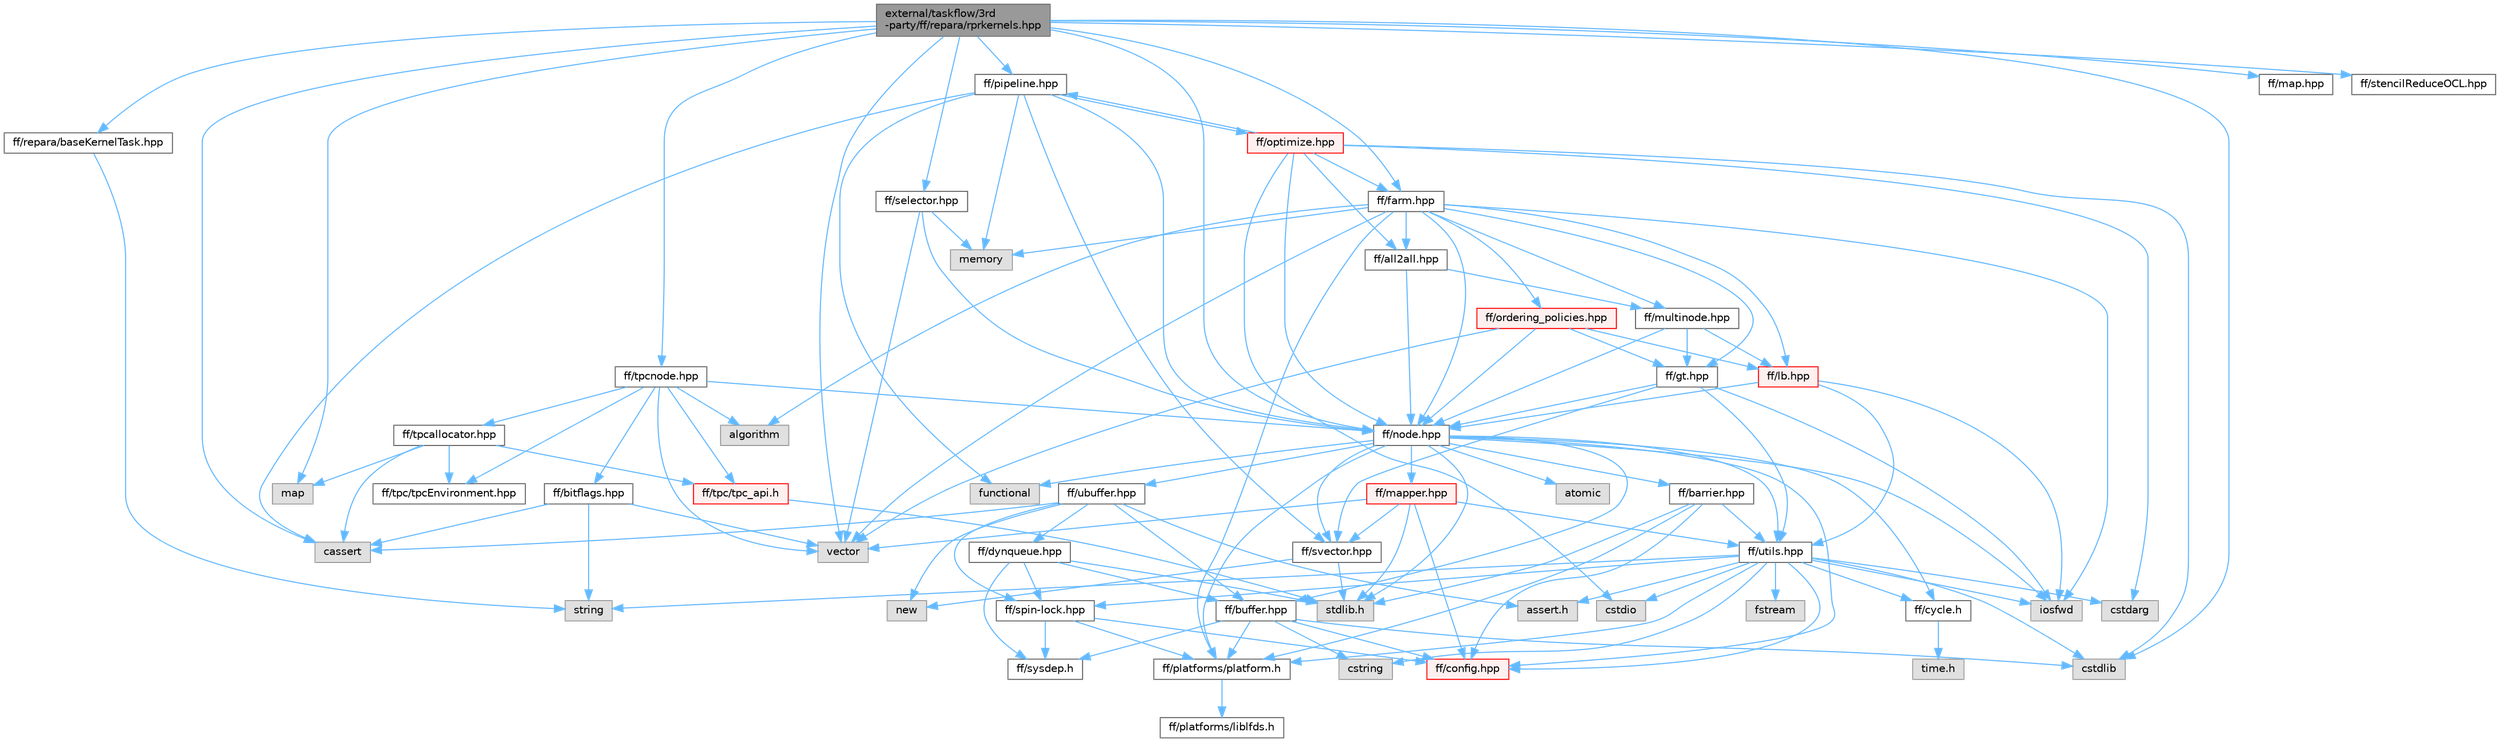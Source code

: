 digraph "external/taskflow/3rd-party/ff/repara/rprkernels.hpp"
{
 // LATEX_PDF_SIZE
  bgcolor="transparent";
  edge [fontname=Helvetica,fontsize=10,labelfontname=Helvetica,labelfontsize=10];
  node [fontname=Helvetica,fontsize=10,shape=box,height=0.2,width=0.4];
  Node1 [id="Node000001",label="external/taskflow/3rd\l-party/ff/repara/rprkernels.hpp",height=0.2,width=0.4,color="gray40", fillcolor="grey60", style="filled", fontcolor="black",tooltip=" "];
  Node1 -> Node2 [id="edge1_Node000001_Node000002",color="steelblue1",style="solid",tooltip=" "];
  Node2 [id="Node000002",label="vector",height=0.2,width=0.4,color="grey60", fillcolor="#E0E0E0", style="filled",tooltip=" "];
  Node1 -> Node3 [id="edge2_Node000001_Node000003",color="steelblue1",style="solid",tooltip=" "];
  Node3 [id="Node000003",label="map",height=0.2,width=0.4,color="grey60", fillcolor="#E0E0E0", style="filled",tooltip=" "];
  Node1 -> Node4 [id="edge3_Node000001_Node000004",color="steelblue1",style="solid",tooltip=" "];
  Node4 [id="Node000004",label="cassert",height=0.2,width=0.4,color="grey60", fillcolor="#E0E0E0", style="filled",tooltip=" "];
  Node1 -> Node5 [id="edge4_Node000001_Node000005",color="steelblue1",style="solid",tooltip=" "];
  Node5 [id="Node000005",label="cstdlib",height=0.2,width=0.4,color="grey60", fillcolor="#E0E0E0", style="filled",tooltip=" "];
  Node1 -> Node6 [id="edge5_Node000001_Node000006",color="steelblue1",style="solid",tooltip=" "];
  Node6 [id="Node000006",label="ff/node.hpp",height=0.2,width=0.4,color="grey40", fillcolor="white", style="filled",URL="$node_8hpp.html",tooltip="FastFlow ff_node"];
  Node6 -> Node7 [id="edge6_Node000006_Node000007",color="steelblue1",style="solid",tooltip=" "];
  Node7 [id="Node000007",label="stdlib.h",height=0.2,width=0.4,color="grey60", fillcolor="#E0E0E0", style="filled",tooltip=" "];
  Node6 -> Node8 [id="edge7_Node000006_Node000008",color="steelblue1",style="solid",tooltip=" "];
  Node8 [id="Node000008",label="iosfwd",height=0.2,width=0.4,color="grey60", fillcolor="#E0E0E0", style="filled",tooltip=" "];
  Node6 -> Node9 [id="edge8_Node000006_Node000009",color="steelblue1",style="solid",tooltip=" "];
  Node9 [id="Node000009",label="functional",height=0.2,width=0.4,color="grey60", fillcolor="#E0E0E0", style="filled",tooltip=" "];
  Node6 -> Node10 [id="edge9_Node000006_Node000010",color="steelblue1",style="solid",tooltip=" "];
  Node10 [id="Node000010",label="ff/platforms/platform.h",height=0.2,width=0.4,color="grey40", fillcolor="white", style="filled",URL="$external_2taskflow_23rd-party_2ff_2platforms_2_platform_8h.html",tooltip=" "];
  Node10 -> Node11 [id="edge10_Node000010_Node000011",color="steelblue1",style="solid",tooltip=" "];
  Node11 [id="Node000011",label="ff/platforms/liblfds.h",height=0.2,width=0.4,color="grey40", fillcolor="white", style="filled",URL="$liblfds_8h.html",tooltip=" "];
  Node6 -> Node12 [id="edge11_Node000006_Node000012",color="steelblue1",style="solid",tooltip=" "];
  Node12 [id="Node000012",label="ff/cycle.h",height=0.2,width=0.4,color="grey40", fillcolor="white", style="filled",URL="$cycle_8h.html",tooltip=" "];
  Node12 -> Node13 [id="edge12_Node000012_Node000013",color="steelblue1",style="solid",tooltip=" "];
  Node13 [id="Node000013",label="time.h",height=0.2,width=0.4,color="grey60", fillcolor="#E0E0E0", style="filled",tooltip=" "];
  Node6 -> Node14 [id="edge13_Node000006_Node000014",color="steelblue1",style="solid",tooltip=" "];
  Node14 [id="Node000014",label="ff/utils.hpp",height=0.2,width=0.4,color="grey40", fillcolor="white", style="filled",URL="$utils_8hpp.html",tooltip="Utility functions"];
  Node14 -> Node15 [id="edge14_Node000014_Node000015",color="steelblue1",style="solid",tooltip=" "];
  Node15 [id="Node000015",label="assert.h",height=0.2,width=0.4,color="grey60", fillcolor="#E0E0E0", style="filled",tooltip=" "];
  Node14 -> Node16 [id="edge15_Node000014_Node000016",color="steelblue1",style="solid",tooltip=" "];
  Node16 [id="Node000016",label="cstdio",height=0.2,width=0.4,color="grey60", fillcolor="#E0E0E0", style="filled",tooltip=" "];
  Node14 -> Node5 [id="edge16_Node000014_Node000005",color="steelblue1",style="solid",tooltip=" "];
  Node14 -> Node17 [id="edge17_Node000014_Node000017",color="steelblue1",style="solid",tooltip=" "];
  Node17 [id="Node000017",label="cstdarg",height=0.2,width=0.4,color="grey60", fillcolor="#E0E0E0", style="filled",tooltip=" "];
  Node14 -> Node8 [id="edge18_Node000014_Node000008",color="steelblue1",style="solid",tooltip=" "];
  Node14 -> Node18 [id="edge19_Node000014_Node000018",color="steelblue1",style="solid",tooltip=" "];
  Node18 [id="Node000018",label="ff/config.hpp",height=0.2,width=0.4,color="red", fillcolor="#FFF0F0", style="filled",URL="$config_8hpp.html",tooltip=" "];
  Node14 -> Node10 [id="edge20_Node000014_Node000010",color="steelblue1",style="solid",tooltip=" "];
  Node14 -> Node21 [id="edge21_Node000014_Node000021",color="steelblue1",style="solid",tooltip=" "];
  Node21 [id="Node000021",label="cstring",height=0.2,width=0.4,color="grey60", fillcolor="#E0E0E0", style="filled",tooltip=" "];
  Node14 -> Node22 [id="edge22_Node000014_Node000022",color="steelblue1",style="solid",tooltip=" "];
  Node22 [id="Node000022",label="string",height=0.2,width=0.4,color="grey60", fillcolor="#E0E0E0", style="filled",tooltip=" "];
  Node14 -> Node23 [id="edge23_Node000014_Node000023",color="steelblue1",style="solid",tooltip=" "];
  Node23 [id="Node000023",label="fstream",height=0.2,width=0.4,color="grey60", fillcolor="#E0E0E0", style="filled",tooltip=" "];
  Node14 -> Node12 [id="edge24_Node000014_Node000012",color="steelblue1",style="solid",tooltip=" "];
  Node14 -> Node24 [id="edge25_Node000014_Node000024",color="steelblue1",style="solid",tooltip=" "];
  Node24 [id="Node000024",label="ff/spin-lock.hpp",height=0.2,width=0.4,color="grey40", fillcolor="white", style="filled",URL="$spin-lock_8hpp.html",tooltip="This file contains several alternative spin lock(s) implementations that can be used as FastFlow spin..."];
  Node24 -> Node25 [id="edge26_Node000024_Node000025",color="steelblue1",style="solid",tooltip=" "];
  Node25 [id="Node000025",label="ff/sysdep.h",height=0.2,width=0.4,color="grey40", fillcolor="white", style="filled",URL="$sysdep_8h.html",tooltip=" "];
  Node24 -> Node10 [id="edge27_Node000024_Node000010",color="steelblue1",style="solid",tooltip=" "];
  Node24 -> Node18 [id="edge28_Node000024_Node000018",color="steelblue1",style="solid",tooltip=" "];
  Node6 -> Node26 [id="edge29_Node000006_Node000026",color="steelblue1",style="solid",tooltip=" "];
  Node26 [id="Node000026",label="ff/buffer.hpp",height=0.2,width=0.4,color="grey40", fillcolor="white", style="filled",URL="$buffer_8hpp.html",tooltip="This file contains the definition of the bounded SPSC channel buffer used in FastFlow"];
  Node26 -> Node5 [id="edge30_Node000026_Node000005",color="steelblue1",style="solid",tooltip=" "];
  Node26 -> Node21 [id="edge31_Node000026_Node000021",color="steelblue1",style="solid",tooltip=" "];
  Node26 -> Node25 [id="edge32_Node000026_Node000025",color="steelblue1",style="solid",tooltip=" "];
  Node26 -> Node18 [id="edge33_Node000026_Node000018",color="steelblue1",style="solid",tooltip=" "];
  Node26 -> Node10 [id="edge34_Node000026_Node000010",color="steelblue1",style="solid",tooltip=" "];
  Node6 -> Node27 [id="edge35_Node000006_Node000027",color="steelblue1",style="solid",tooltip=" "];
  Node27 [id="Node000027",label="ff/ubuffer.hpp",height=0.2,width=0.4,color="grey40", fillcolor="white", style="filled",URL="$ubuffer_8hpp.html",tooltip="This file contains the definition of the unbounded SWSR circular buffer used in FastFlow"];
  Node27 -> Node15 [id="edge36_Node000027_Node000015",color="steelblue1",style="solid",tooltip=" "];
  Node27 -> Node4 [id="edge37_Node000027_Node000004",color="steelblue1",style="solid",tooltip=" "];
  Node27 -> Node28 [id="edge38_Node000027_Node000028",color="steelblue1",style="solid",tooltip=" "];
  Node28 [id="Node000028",label="new",height=0.2,width=0.4,color="grey60", fillcolor="#E0E0E0", style="filled",tooltip=" "];
  Node27 -> Node29 [id="edge39_Node000027_Node000029",color="steelblue1",style="solid",tooltip=" "];
  Node29 [id="Node000029",label="ff/dynqueue.hpp",height=0.2,width=0.4,color="grey40", fillcolor="white", style="filled",URL="$dynqueue_8hpp.html",tooltip="Implementation of a dynamic queue. Not currently used."];
  Node29 -> Node7 [id="edge40_Node000029_Node000007",color="steelblue1",style="solid",tooltip=" "];
  Node29 -> Node26 [id="edge41_Node000029_Node000026",color="steelblue1",style="solid",tooltip=" "];
  Node29 -> Node24 [id="edge42_Node000029_Node000024",color="steelblue1",style="solid",tooltip=" "];
  Node29 -> Node25 [id="edge43_Node000029_Node000025",color="steelblue1",style="solid",tooltip=" "];
  Node27 -> Node26 [id="edge44_Node000027_Node000026",color="steelblue1",style="solid",tooltip=" "];
  Node27 -> Node24 [id="edge45_Node000027_Node000024",color="steelblue1",style="solid",tooltip=" "];
  Node6 -> Node30 [id="edge46_Node000006_Node000030",color="steelblue1",style="solid",tooltip=" "];
  Node30 [id="Node000030",label="ff/mapper.hpp",height=0.2,width=0.4,color="red", fillcolor="#FFF0F0", style="filled",URL="$mapper_8hpp.html",tooltip="This file contains the thread mapper definition used in FastFlow"];
  Node30 -> Node7 [id="edge47_Node000030_Node000007",color="steelblue1",style="solid",tooltip=" "];
  Node30 -> Node18 [id="edge48_Node000030_Node000018",color="steelblue1",style="solid",tooltip=" "];
  Node30 -> Node31 [id="edge49_Node000030_Node000031",color="steelblue1",style="solid",tooltip=" "];
  Node31 [id="Node000031",label="ff/svector.hpp",height=0.2,width=0.4,color="grey40", fillcolor="white", style="filled",URL="$svector_8hpp.html",tooltip="Simple yet efficient dynamic vector"];
  Node31 -> Node7 [id="edge50_Node000031_Node000007",color="steelblue1",style="solid",tooltip=" "];
  Node31 -> Node28 [id="edge51_Node000031_Node000028",color="steelblue1",style="solid",tooltip=" "];
  Node30 -> Node14 [id="edge52_Node000030_Node000014",color="steelblue1",style="solid",tooltip=" "];
  Node30 -> Node2 [id="edge53_Node000030_Node000002",color="steelblue1",style="solid",tooltip=" "];
  Node6 -> Node18 [id="edge54_Node000006_Node000018",color="steelblue1",style="solid",tooltip=" "];
  Node6 -> Node31 [id="edge55_Node000006_Node000031",color="steelblue1",style="solid",tooltip=" "];
  Node6 -> Node37 [id="edge56_Node000006_Node000037",color="steelblue1",style="solid",tooltip=" "];
  Node37 [id="Node000037",label="ff/barrier.hpp",height=0.2,width=0.4,color="grey40", fillcolor="white", style="filled",URL="$barrier_8hpp.html",tooltip="FastFlow blocking and non-blocking barrier implementations"];
  Node37 -> Node7 [id="edge57_Node000037_Node000007",color="steelblue1",style="solid",tooltip=" "];
  Node37 -> Node10 [id="edge58_Node000037_Node000010",color="steelblue1",style="solid",tooltip=" "];
  Node37 -> Node14 [id="edge59_Node000037_Node000014",color="steelblue1",style="solid",tooltip=" "];
  Node37 -> Node18 [id="edge60_Node000037_Node000018",color="steelblue1",style="solid",tooltip=" "];
  Node6 -> Node38 [id="edge61_Node000006_Node000038",color="steelblue1",style="solid",tooltip=" "];
  Node38 [id="Node000038",label="atomic",height=0.2,width=0.4,color="grey60", fillcolor="#E0E0E0", style="filled",tooltip=" "];
  Node1 -> Node39 [id="edge62_Node000001_Node000039",color="steelblue1",style="solid",tooltip=" "];
  Node39 [id="Node000039",label="ff/selector.hpp",height=0.2,width=0.4,color="grey40", fillcolor="white", style="filled",URL="$selector_8hpp.html",tooltip=" "];
  Node39 -> Node40 [id="edge63_Node000039_Node000040",color="steelblue1",style="solid",tooltip=" "];
  Node40 [id="Node000040",label="memory",height=0.2,width=0.4,color="grey60", fillcolor="#E0E0E0", style="filled",tooltip=" "];
  Node39 -> Node2 [id="edge64_Node000039_Node000002",color="steelblue1",style="solid",tooltip=" "];
  Node39 -> Node6 [id="edge65_Node000039_Node000006",color="steelblue1",style="solid",tooltip=" "];
  Node1 -> Node41 [id="edge66_Node000001_Node000041",color="steelblue1",style="solid",tooltip=" "];
  Node41 [id="Node000041",label="ff/map.hpp",height=0.2,width=0.4,color="grey40", fillcolor="white", style="filled",URL="$map_8hpp.html",tooltip="map pattern"];
  Node1 -> Node42 [id="edge67_Node000001_Node000042",color="steelblue1",style="solid",tooltip=" "];
  Node42 [id="Node000042",label="ff/stencilReduceOCL.hpp",height=0.2,width=0.4,color="grey40", fillcolor="white", style="filled",URL="$stencil_reduce_o_c_l_8hpp.html",tooltip="StencilReduceLoop data-parallel pattern and derived data-parallel patterns"];
  Node1 -> Node43 [id="edge68_Node000001_Node000043",color="steelblue1",style="solid",tooltip=" "];
  Node43 [id="Node000043",label="ff/tpcnode.hpp",height=0.2,width=0.4,color="grey40", fillcolor="white", style="filled",URL="$tpcnode_8hpp.html",tooltip="FastFlow Thread Pool Composer (TPC) interface node"];
  Node43 -> Node2 [id="edge69_Node000043_Node000002",color="steelblue1",style="solid",tooltip=" "];
  Node43 -> Node34 [id="edge70_Node000043_Node000034",color="steelblue1",style="solid",tooltip=" "];
  Node34 [id="Node000034",label="algorithm",height=0.2,width=0.4,color="grey60", fillcolor="#E0E0E0", style="filled",tooltip=" "];
  Node43 -> Node6 [id="edge71_Node000043_Node000006",color="steelblue1",style="solid",tooltip=" "];
  Node43 -> Node44 [id="edge72_Node000043_Node000044",color="steelblue1",style="solid",tooltip=" "];
  Node44 [id="Node000044",label="ff/bitflags.hpp",height=0.2,width=0.4,color="grey40", fillcolor="white", style="filled",URL="$bitflags_8hpp.html",tooltip=" "];
  Node44 -> Node2 [id="edge73_Node000044_Node000002",color="steelblue1",style="solid",tooltip=" "];
  Node44 -> Node22 [id="edge74_Node000044_Node000022",color="steelblue1",style="solid",tooltip=" "];
  Node44 -> Node4 [id="edge75_Node000044_Node000004",color="steelblue1",style="solid",tooltip=" "];
  Node43 -> Node45 [id="edge76_Node000043_Node000045",color="steelblue1",style="solid",tooltip=" "];
  Node45 [id="Node000045",label="ff/tpc/tpcEnvironment.hpp",height=0.2,width=0.4,color="grey40", fillcolor="white", style="filled",URL="$tpc_environment_8hpp.html",tooltip="This file includes the basic support for TPC platforms"];
  Node43 -> Node46 [id="edge77_Node000043_Node000046",color="steelblue1",style="solid",tooltip=" "];
  Node46 [id="Node000046",label="ff/tpcallocator.hpp",height=0.2,width=0.4,color="grey40", fillcolor="white", style="filled",URL="$tpcallocator_8hpp.html",tooltip=" "];
  Node46 -> Node4 [id="edge78_Node000046_Node000004",color="steelblue1",style="solid",tooltip=" "];
  Node46 -> Node3 [id="edge79_Node000046_Node000003",color="steelblue1",style="solid",tooltip=" "];
  Node46 -> Node45 [id="edge80_Node000046_Node000045",color="steelblue1",style="solid",tooltip=" "];
  Node46 -> Node47 [id="edge81_Node000046_Node000047",color="steelblue1",style="solid",tooltip=" "];
  Node47 [id="Node000047",label="ff/tpc/tpc_api.h",height=0.2,width=0.4,color="red", fillcolor="#FFF0F0", style="filled",URL="$tpc__api_8h.html",tooltip="ThreadPoolComposer API for hardware threadpool integration. Low-level API to interface hardware accel..."];
  Node47 -> Node7 [id="edge82_Node000047_Node000007",color="steelblue1",style="solid",tooltip=" "];
  Node43 -> Node47 [id="edge83_Node000043_Node000047",color="steelblue1",style="solid",tooltip=" "];
  Node1 -> Node190 [id="edge84_Node000001_Node000190",color="steelblue1",style="solid",tooltip=" "];
  Node190 [id="Node000190",label="ff/pipeline.hpp",height=0.2,width=0.4,color="grey40", fillcolor="white", style="filled",URL="$3rd-party_2ff_2pipeline_8hpp.html",tooltip="This file implements the pipeline skeleton, both in the high-level pattern syntax (ff::ff_pipe) and l..."];
  Node190 -> Node4 [id="edge85_Node000190_Node000004",color="steelblue1",style="solid",tooltip=" "];
  Node190 -> Node40 [id="edge86_Node000190_Node000040",color="steelblue1",style="solid",tooltip=" "];
  Node190 -> Node9 [id="edge87_Node000190_Node000009",color="steelblue1",style="solid",tooltip=" "];
  Node190 -> Node31 [id="edge88_Node000190_Node000031",color="steelblue1",style="solid",tooltip=" "];
  Node190 -> Node6 [id="edge89_Node000190_Node000006",color="steelblue1",style="solid",tooltip=" "];
  Node190 -> Node191 [id="edge90_Node000190_Node000191",color="steelblue1",style="solid",tooltip=" "];
  Node191 [id="Node000191",label="ff/optimize.hpp",height=0.2,width=0.4,color="red", fillcolor="#FFF0F0", style="filled",URL="$optimize_8hpp.html",tooltip="FastFlow optimization heuristics"];
  Node191 -> Node16 [id="edge91_Node000191_Node000016",color="steelblue1",style="solid",tooltip=" "];
  Node191 -> Node5 [id="edge92_Node000191_Node000005",color="steelblue1",style="solid",tooltip=" "];
  Node191 -> Node17 [id="edge93_Node000191_Node000017",color="steelblue1",style="solid",tooltip=" "];
  Node191 -> Node6 [id="edge94_Node000191_Node000006",color="steelblue1",style="solid",tooltip=" "];
  Node191 -> Node190 [id="edge95_Node000191_Node000190",color="steelblue1",style="solid",tooltip=" "];
  Node191 -> Node192 [id="edge96_Node000191_Node000192",color="steelblue1",style="solid",tooltip=" "];
  Node192 [id="Node000192",label="ff/farm.hpp",height=0.2,width=0.4,color="grey40", fillcolor="white", style="filled",URL="$farm_8hpp.html",tooltip="Farm pattern"];
  Node192 -> Node8 [id="edge97_Node000192_Node000008",color="steelblue1",style="solid",tooltip=" "];
  Node192 -> Node2 [id="edge98_Node000192_Node000002",color="steelblue1",style="solid",tooltip=" "];
  Node192 -> Node34 [id="edge99_Node000192_Node000034",color="steelblue1",style="solid",tooltip=" "];
  Node192 -> Node40 [id="edge100_Node000192_Node000040",color="steelblue1",style="solid",tooltip=" "];
  Node192 -> Node10 [id="edge101_Node000192_Node000010",color="steelblue1",style="solid",tooltip=" "];
  Node192 -> Node193 [id="edge102_Node000192_Node000193",color="steelblue1",style="solid",tooltip=" "];
  Node193 [id="Node000193",label="ff/lb.hpp",height=0.2,width=0.4,color="red", fillcolor="#FFF0F0", style="filled",URL="$lb_8hpp.html",tooltip="Farm Emitter (not a ff_node)"];
  Node193 -> Node8 [id="edge103_Node000193_Node000008",color="steelblue1",style="solid",tooltip=" "];
  Node193 -> Node14 [id="edge104_Node000193_Node000014",color="steelblue1",style="solid",tooltip=" "];
  Node193 -> Node6 [id="edge105_Node000193_Node000006",color="steelblue1",style="solid",tooltip=" "];
  Node192 -> Node195 [id="edge106_Node000192_Node000195",color="steelblue1",style="solid",tooltip=" "];
  Node195 [id="Node000195",label="ff/gt.hpp",height=0.2,width=0.4,color="grey40", fillcolor="white", style="filled",URL="$gt_8hpp.html",tooltip="Farm Collector (it is not a ff_node)"];
  Node195 -> Node8 [id="edge107_Node000195_Node000008",color="steelblue1",style="solid",tooltip=" "];
  Node195 -> Node31 [id="edge108_Node000195_Node000031",color="steelblue1",style="solid",tooltip=" "];
  Node195 -> Node14 [id="edge109_Node000195_Node000014",color="steelblue1",style="solid",tooltip=" "];
  Node195 -> Node6 [id="edge110_Node000195_Node000006",color="steelblue1",style="solid",tooltip=" "];
  Node192 -> Node6 [id="edge111_Node000192_Node000006",color="steelblue1",style="solid",tooltip=" "];
  Node192 -> Node196 [id="edge112_Node000192_Node000196",color="steelblue1",style="solid",tooltip=" "];
  Node196 [id="Node000196",label="ff/multinode.hpp",height=0.2,width=0.4,color="grey40", fillcolor="white", style="filled",URL="$multinode_8hpp.html",tooltip="FastFlow ff_minode ff_monode and typed versions."];
  Node196 -> Node6 [id="edge113_Node000196_Node000006",color="steelblue1",style="solid",tooltip=" "];
  Node196 -> Node193 [id="edge114_Node000196_Node000193",color="steelblue1",style="solid",tooltip=" "];
  Node196 -> Node195 [id="edge115_Node000196_Node000195",color="steelblue1",style="solid",tooltip=" "];
  Node192 -> Node197 [id="edge116_Node000192_Node000197",color="steelblue1",style="solid",tooltip=" "];
  Node197 [id="Node000197",label="ff/ordering_policies.hpp",height=0.2,width=0.4,color="red", fillcolor="#FFF0F0", style="filled",URL="$ordering__policies_8hpp.html",tooltip=" "];
  Node197 -> Node2 [id="edge117_Node000197_Node000002",color="steelblue1",style="solid",tooltip=" "];
  Node197 -> Node193 [id="edge118_Node000197_Node000193",color="steelblue1",style="solid",tooltip=" "];
  Node197 -> Node195 [id="edge119_Node000197_Node000195",color="steelblue1",style="solid",tooltip=" "];
  Node197 -> Node6 [id="edge120_Node000197_Node000006",color="steelblue1",style="solid",tooltip=" "];
  Node192 -> Node199 [id="edge121_Node000192_Node000199",color="steelblue1",style="solid",tooltip=" "];
  Node199 [id="Node000199",label="ff/all2all.hpp",height=0.2,width=0.4,color="grey40", fillcolor="white", style="filled",URL="$all2all_8hpp.html",tooltip="FastFlow all-2-all building block"];
  Node199 -> Node6 [id="edge122_Node000199_Node000006",color="steelblue1",style="solid",tooltip=" "];
  Node199 -> Node196 [id="edge123_Node000199_Node000196",color="steelblue1",style="solid",tooltip=" "];
  Node191 -> Node199 [id="edge124_Node000191_Node000199",color="steelblue1",style="solid",tooltip=" "];
  Node1 -> Node192 [id="edge125_Node000001_Node000192",color="steelblue1",style="solid",tooltip=" "];
  Node1 -> Node201 [id="edge126_Node000001_Node000201",color="steelblue1",style="solid",tooltip=" "];
  Node201 [id="Node000201",label="ff/repara/baseKernelTask.hpp",height=0.2,width=0.4,color="grey40", fillcolor="white", style="filled",URL="$base_kernel_task_8hpp.html",tooltip=" "];
  Node201 -> Node22 [id="edge127_Node000201_Node000022",color="steelblue1",style="solid",tooltip=" "];
}
